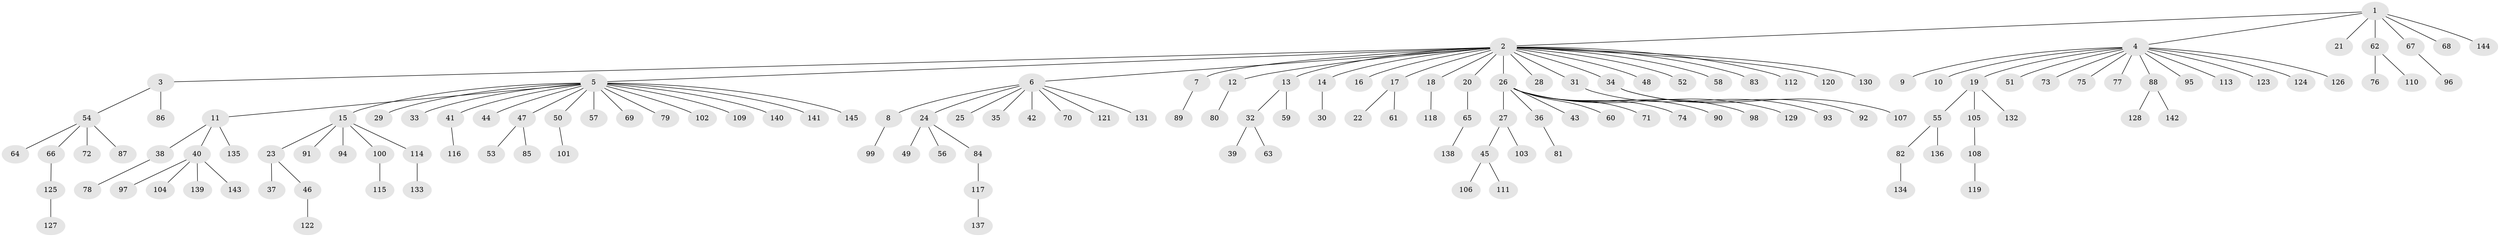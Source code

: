 // coarse degree distribution, {6: 0.017857142857142856, 22: 0.008928571428571428, 3: 0.03571428571428571, 13: 0.008928571428571428, 16: 0.008928571428571428, 8: 0.008928571428571428, 2: 0.14285714285714285, 1: 0.7232142857142857, 5: 0.008928571428571428, 9: 0.008928571428571428, 4: 0.026785714285714284}
// Generated by graph-tools (version 1.1) at 2025/51/02/27/25 19:51:59]
// undirected, 145 vertices, 144 edges
graph export_dot {
graph [start="1"]
  node [color=gray90,style=filled];
  1;
  2;
  3;
  4;
  5;
  6;
  7;
  8;
  9;
  10;
  11;
  12;
  13;
  14;
  15;
  16;
  17;
  18;
  19;
  20;
  21;
  22;
  23;
  24;
  25;
  26;
  27;
  28;
  29;
  30;
  31;
  32;
  33;
  34;
  35;
  36;
  37;
  38;
  39;
  40;
  41;
  42;
  43;
  44;
  45;
  46;
  47;
  48;
  49;
  50;
  51;
  52;
  53;
  54;
  55;
  56;
  57;
  58;
  59;
  60;
  61;
  62;
  63;
  64;
  65;
  66;
  67;
  68;
  69;
  70;
  71;
  72;
  73;
  74;
  75;
  76;
  77;
  78;
  79;
  80;
  81;
  82;
  83;
  84;
  85;
  86;
  87;
  88;
  89;
  90;
  91;
  92;
  93;
  94;
  95;
  96;
  97;
  98;
  99;
  100;
  101;
  102;
  103;
  104;
  105;
  106;
  107;
  108;
  109;
  110;
  111;
  112;
  113;
  114;
  115;
  116;
  117;
  118;
  119;
  120;
  121;
  122;
  123;
  124;
  125;
  126;
  127;
  128;
  129;
  130;
  131;
  132;
  133;
  134;
  135;
  136;
  137;
  138;
  139;
  140;
  141;
  142;
  143;
  144;
  145;
  1 -- 2;
  1 -- 4;
  1 -- 21;
  1 -- 62;
  1 -- 67;
  1 -- 68;
  1 -- 144;
  2 -- 3;
  2 -- 5;
  2 -- 6;
  2 -- 7;
  2 -- 12;
  2 -- 13;
  2 -- 14;
  2 -- 16;
  2 -- 17;
  2 -- 18;
  2 -- 20;
  2 -- 26;
  2 -- 28;
  2 -- 31;
  2 -- 34;
  2 -- 48;
  2 -- 52;
  2 -- 58;
  2 -- 83;
  2 -- 112;
  2 -- 120;
  2 -- 130;
  3 -- 54;
  3 -- 86;
  4 -- 9;
  4 -- 10;
  4 -- 19;
  4 -- 51;
  4 -- 73;
  4 -- 75;
  4 -- 77;
  4 -- 88;
  4 -- 95;
  4 -- 113;
  4 -- 123;
  4 -- 124;
  4 -- 126;
  5 -- 11;
  5 -- 15;
  5 -- 29;
  5 -- 33;
  5 -- 41;
  5 -- 44;
  5 -- 47;
  5 -- 50;
  5 -- 57;
  5 -- 69;
  5 -- 79;
  5 -- 102;
  5 -- 109;
  5 -- 140;
  5 -- 141;
  5 -- 145;
  6 -- 8;
  6 -- 24;
  6 -- 25;
  6 -- 35;
  6 -- 42;
  6 -- 70;
  6 -- 121;
  6 -- 131;
  7 -- 89;
  8 -- 99;
  11 -- 38;
  11 -- 40;
  11 -- 135;
  12 -- 80;
  13 -- 32;
  13 -- 59;
  14 -- 30;
  15 -- 23;
  15 -- 91;
  15 -- 94;
  15 -- 100;
  15 -- 114;
  17 -- 22;
  17 -- 61;
  18 -- 118;
  19 -- 55;
  19 -- 105;
  19 -- 132;
  20 -- 65;
  23 -- 37;
  23 -- 46;
  24 -- 49;
  24 -- 56;
  24 -- 84;
  26 -- 27;
  26 -- 36;
  26 -- 43;
  26 -- 60;
  26 -- 71;
  26 -- 74;
  26 -- 90;
  26 -- 98;
  26 -- 129;
  27 -- 45;
  27 -- 103;
  31 -- 93;
  32 -- 39;
  32 -- 63;
  34 -- 92;
  34 -- 107;
  36 -- 81;
  38 -- 78;
  40 -- 97;
  40 -- 104;
  40 -- 139;
  40 -- 143;
  41 -- 116;
  45 -- 106;
  45 -- 111;
  46 -- 122;
  47 -- 53;
  47 -- 85;
  50 -- 101;
  54 -- 64;
  54 -- 66;
  54 -- 72;
  54 -- 87;
  55 -- 82;
  55 -- 136;
  62 -- 76;
  62 -- 110;
  65 -- 138;
  66 -- 125;
  67 -- 96;
  82 -- 134;
  84 -- 117;
  88 -- 128;
  88 -- 142;
  100 -- 115;
  105 -- 108;
  108 -- 119;
  114 -- 133;
  117 -- 137;
  125 -- 127;
}
